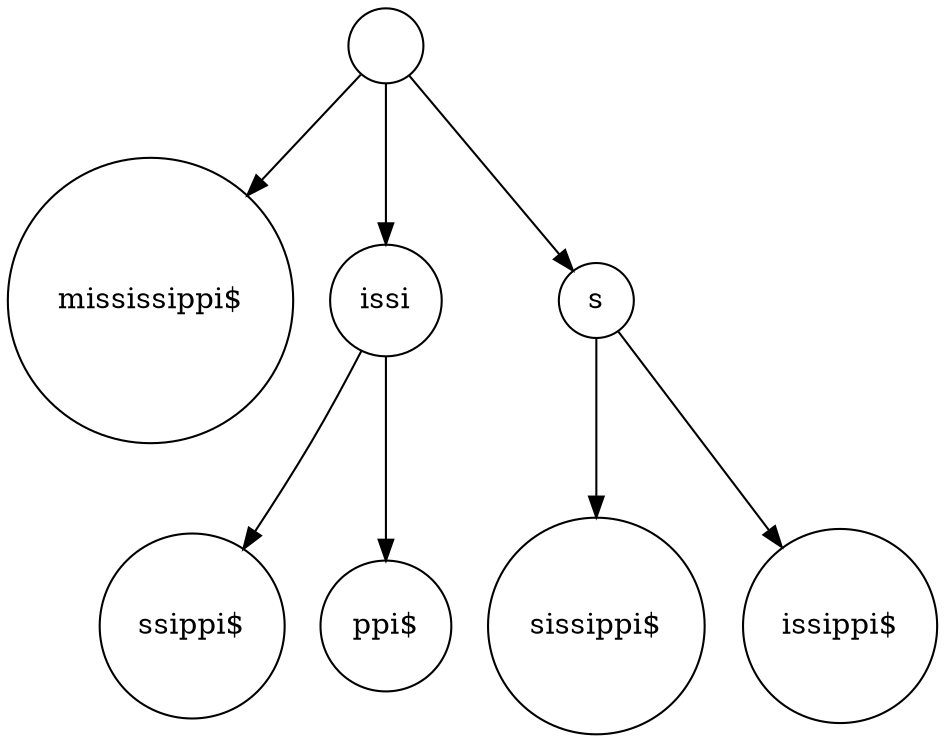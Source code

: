 digraph suffix {
	node [shape = circle];
	0 [label= ""];
	1 [label= "mississippi$
"];
	0 -> 1;
	2 [label= "issi"];
	0 -> 2;
	2 [label= "issi"];
	3 [label= "ssippi$
"];
	2 -> 3;
	4 [label= "ppi$
"];
	2 -> 4;
	5 [label= "s"];
	0 -> 5;
	5 [label= "s"];
	6 [label= "sissippi$
"];
	5 -> 6;
	7 [label= "issippi$
"];
	5 -> 7;
}